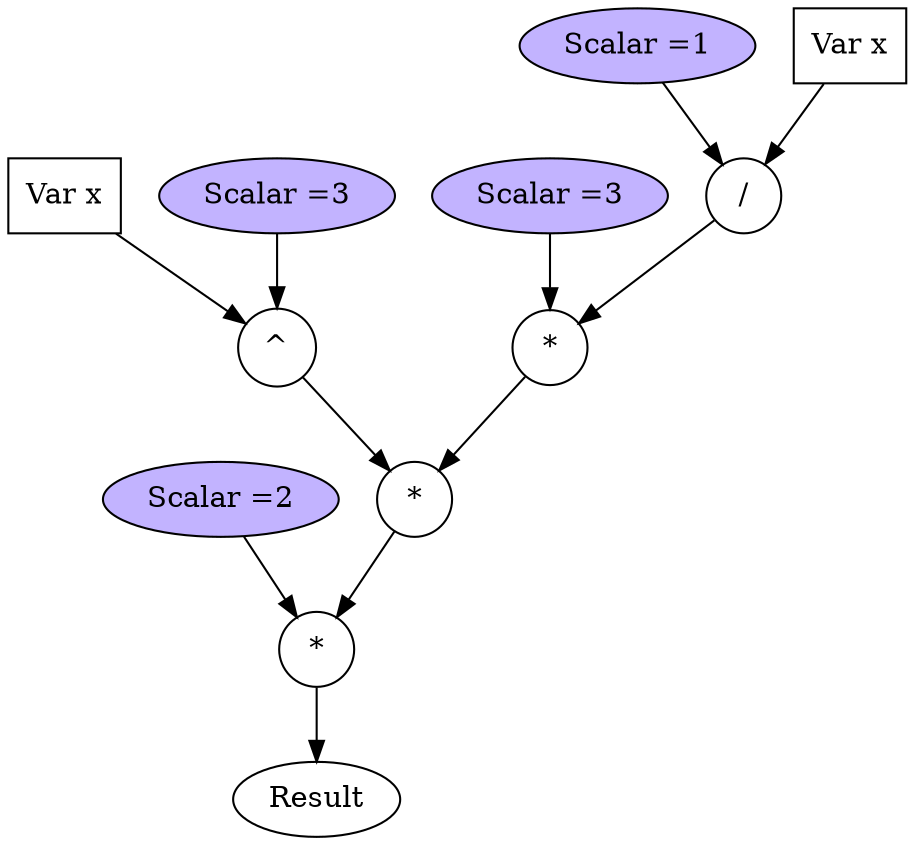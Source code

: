 digraph op_diff_1{
	1 [label="*", shape=circle];
	2 [label="Scalar =2", style="filled", fillcolor=".7 .3 1.0"];
	3 [label="*", shape=circle];
	4 [label="^", shape=circle];
	5 [label="Var x", shape=box];
	6 [label="Scalar =3", style="filled", fillcolor=".7 .3 1.0"];
	7 [label="*", shape=circle];
	8 [label="Scalar =3", style="filled", fillcolor=".7 .3 1.0"];
	9 [label="/", shape=circle];
	10 [label="Scalar =1", style="filled", fillcolor=".7 .3 1.0"];
	11 [label="Var x", shape=box];
	1 -> Result ;
	2 -> 1;
	3 -> 1;
	4 -> 3;
	7 -> 3;
	5 -> 4;
	6 -> 4;
	8 -> 7;
	9 -> 7;
	10 -> 9;
	11 -> 9;
}
